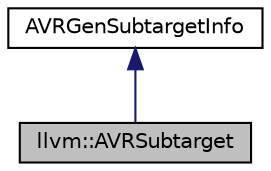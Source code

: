 digraph "llvm::AVRSubtarget"
{
 // LATEX_PDF_SIZE
  bgcolor="transparent";
  edge [fontname="Helvetica",fontsize="10",labelfontname="Helvetica",labelfontsize="10"];
  node [fontname="Helvetica",fontsize="10",shape="box"];
  Node1 [label="llvm::AVRSubtarget",height=0.2,width=0.4,color="black", fillcolor="grey75", style="filled", fontcolor="black",tooltip="A specific AVR target MCU."];
  Node2 -> Node1 [dir="back",color="midnightblue",fontsize="10",style="solid",fontname="Helvetica"];
  Node2 [label="AVRGenSubtargetInfo",height=0.2,width=0.4,color="black",URL="$classAVRGenSubtargetInfo.html",tooltip=" "];
}
